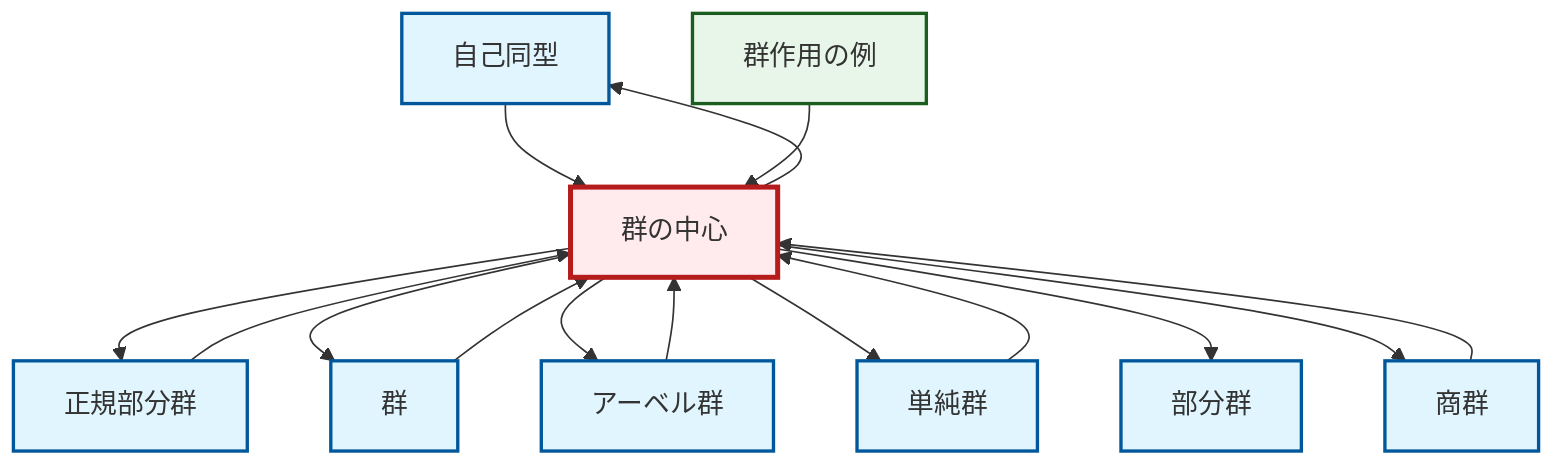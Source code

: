 graph TD
    classDef definition fill:#e1f5fe,stroke:#01579b,stroke-width:2px
    classDef theorem fill:#f3e5f5,stroke:#4a148c,stroke-width:2px
    classDef axiom fill:#fff3e0,stroke:#e65100,stroke-width:2px
    classDef example fill:#e8f5e9,stroke:#1b5e20,stroke-width:2px
    classDef current fill:#ffebee,stroke:#b71c1c,stroke-width:3px
    def-automorphism["自己同型"]:::definition
    def-normal-subgroup["正規部分群"]:::definition
    def-abelian-group["アーベル群"]:::definition
    def-simple-group["単純群"]:::definition
    def-quotient-group["商群"]:::definition
    def-subgroup["部分群"]:::definition
    ex-group-action-examples["群作用の例"]:::example
    def-group["群"]:::definition
    def-center-of-group["群の中心"]:::definition
    def-quotient-group --> def-center-of-group
    def-automorphism --> def-center-of-group
    def-center-of-group --> def-normal-subgroup
    def-center-of-group --> def-group
    def-simple-group --> def-center-of-group
    def-center-of-group --> def-abelian-group
    def-center-of-group --> def-simple-group
    ex-group-action-examples --> def-center-of-group
    def-abelian-group --> def-center-of-group
    def-group --> def-center-of-group
    def-center-of-group --> def-subgroup
    def-normal-subgroup --> def-center-of-group
    def-center-of-group --> def-automorphism
    def-center-of-group --> def-quotient-group
    class def-center-of-group current